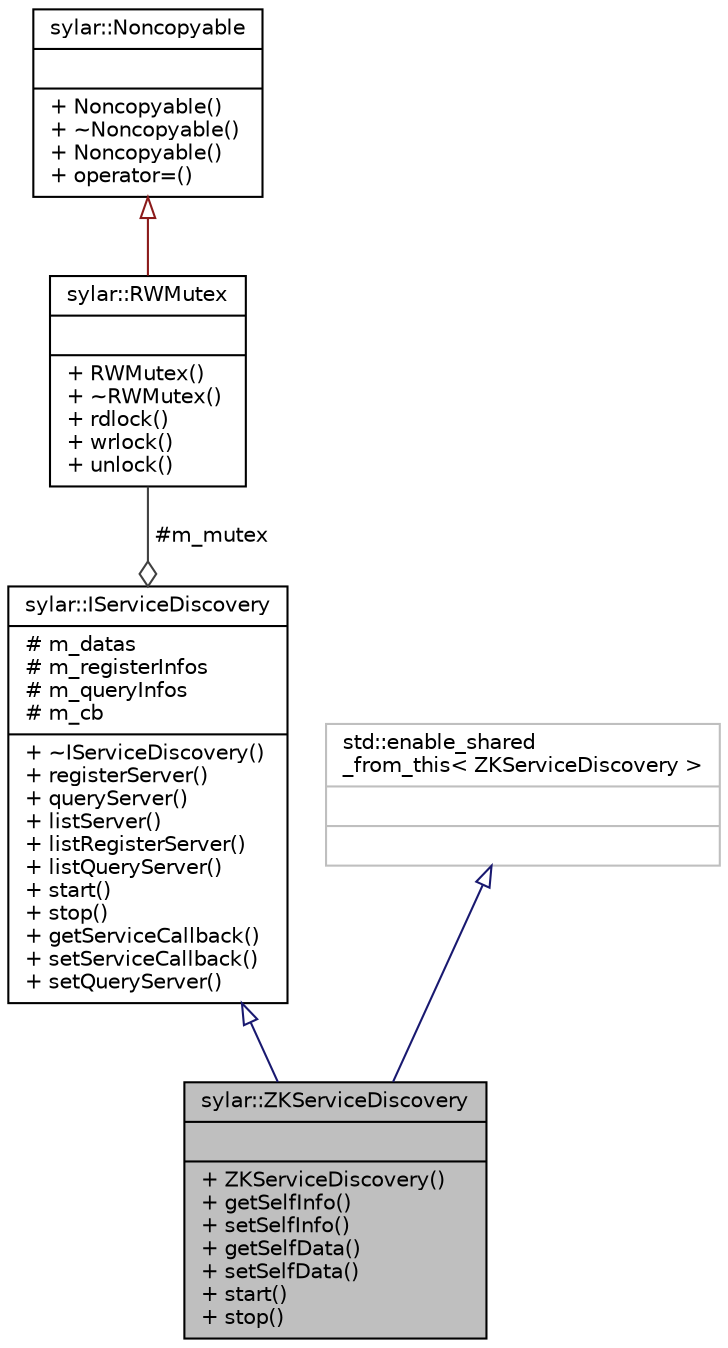 digraph "sylar::ZKServiceDiscovery"
{
 // LATEX_PDF_SIZE
  edge [fontname="Helvetica",fontsize="10",labelfontname="Helvetica",labelfontsize="10"];
  node [fontname="Helvetica",fontsize="10",shape=record];
  Node1 [label="{sylar::ZKServiceDiscovery\n||+ ZKServiceDiscovery()\l+ getSelfInfo()\l+ setSelfInfo()\l+ getSelfData()\l+ setSelfData()\l+ start()\l+ stop()\l}",height=0.2,width=0.4,color="black", fillcolor="grey75", style="filled", fontcolor="black",tooltip=" "];
  Node2 -> Node1 [dir="back",color="midnightblue",fontsize="10",style="solid",arrowtail="onormal"];
  Node2 [label="{sylar::IServiceDiscovery\n|# m_datas\l# m_registerInfos\l# m_queryInfos\l# m_cb\l|+ ~IServiceDiscovery()\l+ registerServer()\l+ queryServer()\l+ listServer()\l+ listRegisterServer()\l+ listQueryServer()\l+ start()\l+ stop()\l+ getServiceCallback()\l+ setServiceCallback()\l+ setQueryServer()\l}",height=0.2,width=0.4,color="black", fillcolor="white", style="filled",URL="$classsylar_1_1IServiceDiscovery.html",tooltip=" "];
  Node3 -> Node2 [color="grey25",fontsize="10",style="solid",label=" #m_mutex" ,arrowhead="odiamond"];
  Node3 [label="{sylar::RWMutex\n||+ RWMutex()\l+ ~RWMutex()\l+ rdlock()\l+ wrlock()\l+ unlock()\l}",height=0.2,width=0.4,color="black", fillcolor="white", style="filled",URL="$classsylar_1_1RWMutex.html",tooltip="读写锁"];
  Node4 -> Node3 [dir="back",color="firebrick4",fontsize="10",style="solid",arrowtail="onormal"];
  Node4 [label="{sylar::Noncopyable\n||+ Noncopyable()\l+ ~Noncopyable()\l+ Noncopyable()\l+ operator=()\l}",height=0.2,width=0.4,color="black", fillcolor="white", style="filled",URL="$classsylar_1_1Noncopyable.html",tooltip="对象无法拷贝,赋值"];
  Node5 -> Node1 [dir="back",color="midnightblue",fontsize="10",style="solid",arrowtail="onormal"];
  Node5 [label="{std::enable_shared\l_from_this\< ZKServiceDiscovery \>\n||}",height=0.2,width=0.4,color="grey75", fillcolor="white", style="filled",tooltip=" "];
}
